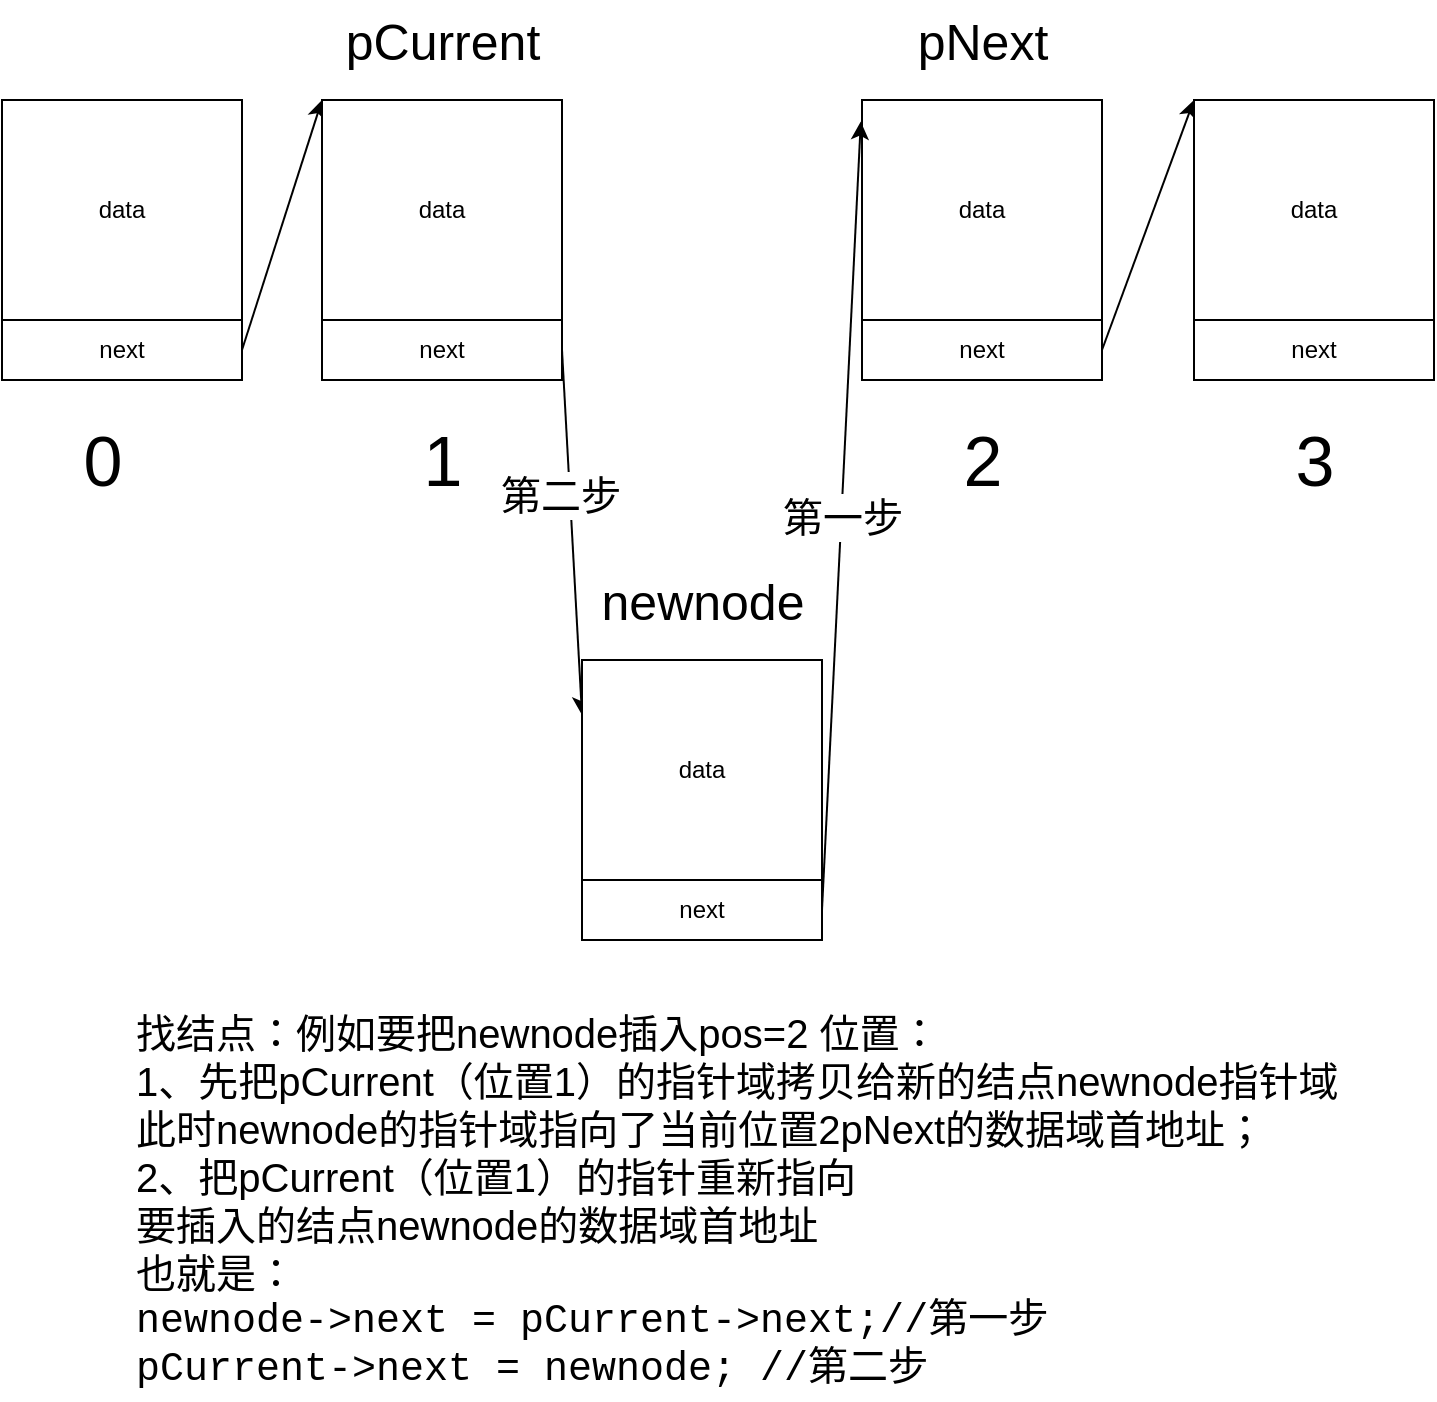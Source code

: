 <mxfile>
    <diagram id="5ofMy6Scrlh20Qaq3g0U" name="Page-1">
        <mxGraphModel dx="936" dy="1394" grid="1" gridSize="10" guides="1" tooltips="1" connect="1" arrows="1" fold="1" page="1" pageScale="1" pageWidth="827" pageHeight="1169" math="0" shadow="0">
            <root>
                <mxCell id="0"/>
                <mxCell id="1" parent="0"/>
                <mxCell id="3" value="data" style="whiteSpace=wrap;html=1;" parent="1" vertex="1">
                    <mxGeometry x="40" y="190" width="120" height="110" as="geometry"/>
                </mxCell>
                <mxCell id="26" style="edgeStyle=none;html=1;exitX=1;exitY=0.5;exitDx=0;exitDy=0;entryX=0;entryY=0;entryDx=0;entryDy=0;fontSize=25;" parent="1" source="5" target="7" edge="1">
                    <mxGeometry relative="1" as="geometry"/>
                </mxCell>
                <mxCell id="5" value="next" style="whiteSpace=wrap;html=1;" parent="1" vertex="1">
                    <mxGeometry x="40" y="300" width="120" height="30" as="geometry"/>
                </mxCell>
                <mxCell id="7" value="data" style="whiteSpace=wrap;html=1;" parent="1" vertex="1">
                    <mxGeometry x="200" y="190" width="120" height="110" as="geometry"/>
                </mxCell>
                <mxCell id="33" style="edgeStyle=none;html=1;exitX=1;exitY=0.5;exitDx=0;exitDy=0;entryX=0;entryY=0.25;entryDx=0;entryDy=0;fontSize=20;" edge="1" parent="1" source="8" target="13">
                    <mxGeometry relative="1" as="geometry"/>
                </mxCell>
                <mxCell id="34" value="第二步" style="edgeLabel;html=1;align=center;verticalAlign=middle;resizable=0;points=[];fontSize=20;" vertex="1" connectable="0" parent="33">
                    <mxGeometry x="-0.216" y="-5" relative="1" as="geometry">
                        <mxPoint as="offset"/>
                    </mxGeometry>
                </mxCell>
                <mxCell id="8" value="next" style="whiteSpace=wrap;html=1;" parent="1" vertex="1">
                    <mxGeometry x="200" y="300" width="120" height="30" as="geometry"/>
                </mxCell>
                <mxCell id="9" value="data" style="whiteSpace=wrap;html=1;" parent="1" vertex="1">
                    <mxGeometry x="470" y="190" width="120" height="110" as="geometry"/>
                </mxCell>
                <mxCell id="28" style="edgeStyle=none;html=1;exitX=1;exitY=0.5;exitDx=0;exitDy=0;entryX=0;entryY=0;entryDx=0;entryDy=0;fontSize=25;" parent="1" source="10" target="11" edge="1">
                    <mxGeometry relative="1" as="geometry"/>
                </mxCell>
                <mxCell id="10" value="next" style="whiteSpace=wrap;html=1;" parent="1" vertex="1">
                    <mxGeometry x="470" y="300" width="120" height="30" as="geometry"/>
                </mxCell>
                <mxCell id="11" value="data" style="whiteSpace=wrap;html=1;" parent="1" vertex="1">
                    <mxGeometry x="636" y="190" width="120" height="110" as="geometry"/>
                </mxCell>
                <mxCell id="12" value="next" style="whiteSpace=wrap;html=1;" parent="1" vertex="1">
                    <mxGeometry x="636" y="300" width="120" height="30" as="geometry"/>
                </mxCell>
                <mxCell id="13" value="data" style="whiteSpace=wrap;html=1;" parent="1" vertex="1">
                    <mxGeometry x="330" y="470" width="120" height="110" as="geometry"/>
                </mxCell>
                <mxCell id="32" value="第一步" style="edgeStyle=none;html=1;exitX=1;exitY=0.5;exitDx=0;exitDy=0;entryX=-0.005;entryY=0.098;entryDx=0;entryDy=0;entryPerimeter=0;fontSize=20;" edge="1" parent="1" source="14" target="9">
                    <mxGeometry relative="1" as="geometry"/>
                </mxCell>
                <mxCell id="14" value="next" style="whiteSpace=wrap;html=1;" parent="1" vertex="1">
                    <mxGeometry x="330" y="580" width="120" height="30" as="geometry"/>
                </mxCell>
                <mxCell id="17" value="pCurrent&lt;br style=&quot;font-size: 25px;&quot;&gt;" style="text;html=1;align=center;verticalAlign=middle;resizable=0;points=[];autosize=1;strokeColor=none;fillColor=none;fontSize=25;" parent="1" vertex="1">
                    <mxGeometry x="205" y="140" width="110" height="40" as="geometry"/>
                </mxCell>
                <mxCell id="18" value="pNext" style="text;html=1;align=center;verticalAlign=middle;resizable=0;points=[];autosize=1;strokeColor=none;fillColor=none;fontSize=25;" parent="1" vertex="1">
                    <mxGeometry x="490" y="140" width="80" height="40" as="geometry"/>
                </mxCell>
                <mxCell id="21" value="newnode" style="text;html=1;align=center;verticalAlign=middle;resizable=0;points=[];autosize=1;strokeColor=none;fillColor=none;fontSize=25;" parent="1" vertex="1">
                    <mxGeometry x="330" y="420" width="120" height="40" as="geometry"/>
                </mxCell>
                <mxCell id="22" value="0" style="text;html=1;align=center;verticalAlign=middle;resizable=0;points=[];autosize=1;strokeColor=none;fillColor=none;fontSize=35;" parent="1" vertex="1">
                    <mxGeometry x="75" y="345" width="30" height="50" as="geometry"/>
                </mxCell>
                <mxCell id="23" value="1" style="text;html=1;align=center;verticalAlign=middle;resizable=0;points=[];autosize=1;strokeColor=none;fillColor=none;fontSize=35;" parent="1" vertex="1">
                    <mxGeometry x="245" y="345" width="30" height="50" as="geometry"/>
                </mxCell>
                <mxCell id="24" value="2" style="text;html=1;align=center;verticalAlign=middle;resizable=0;points=[];autosize=1;strokeColor=none;fillColor=none;fontSize=35;" parent="1" vertex="1">
                    <mxGeometry x="515" y="345" width="30" height="50" as="geometry"/>
                </mxCell>
                <mxCell id="25" value="3" style="text;html=1;align=center;verticalAlign=middle;resizable=0;points=[];autosize=1;strokeColor=none;fillColor=none;fontSize=35;" parent="1" vertex="1">
                    <mxGeometry x="681" y="345" width="30" height="50" as="geometry"/>
                </mxCell>
                <mxCell id="31" value="找结点：例如要把newnode插入pos=2 位置：&lt;br style=&quot;font-size: 20px&quot;&gt;1、先把pCurrent（位置1）的指针域拷贝给新的结点newnode指针域&lt;br style=&quot;font-size: 20px&quot;&gt;此时newnode的指针域指向了当前位置2pNext的数据域首地址；&lt;br style=&quot;font-size: 20px&quot;&gt;2、把pCurrent（位置1）的指针重新指向&lt;br&gt;要插入的结点newnode的数据域首地址&lt;br style=&quot;font-size: 20px&quot;&gt;也就是：&lt;br style=&quot;font-size: 20px&quot;&gt;&lt;div style=&quot;font-family: &amp;#34;firacode nerd font&amp;#34; , &amp;#34;menlo&amp;#34; , &amp;#34;monaco&amp;#34; , &amp;#34;courier new&amp;#34; , monospace ; font-size: 20px&quot;&gt;newnode-&amp;gt;next = pCurrent-&amp;gt;next;//第一步&lt;/div&gt;&lt;div style=&quot;font-family: &amp;#34;firacode nerd font&amp;#34; , &amp;#34;menlo&amp;#34; , &amp;#34;monaco&amp;#34; , &amp;#34;courier new&amp;#34; , monospace ; font-size: 20px&quot;&gt;pCurrent-&amp;gt;next = newnode; //第二步&lt;/div&gt;" style="text;html=1;align=left;verticalAlign=middle;resizable=0;points=[];autosize=1;strokeColor=none;fillColor=none;fontSize=20;" vertex="1" parent="1">
                    <mxGeometry x="105" y="640" width="620" height="200" as="geometry"/>
                </mxCell>
            </root>
        </mxGraphModel>
    </diagram>
</mxfile>
